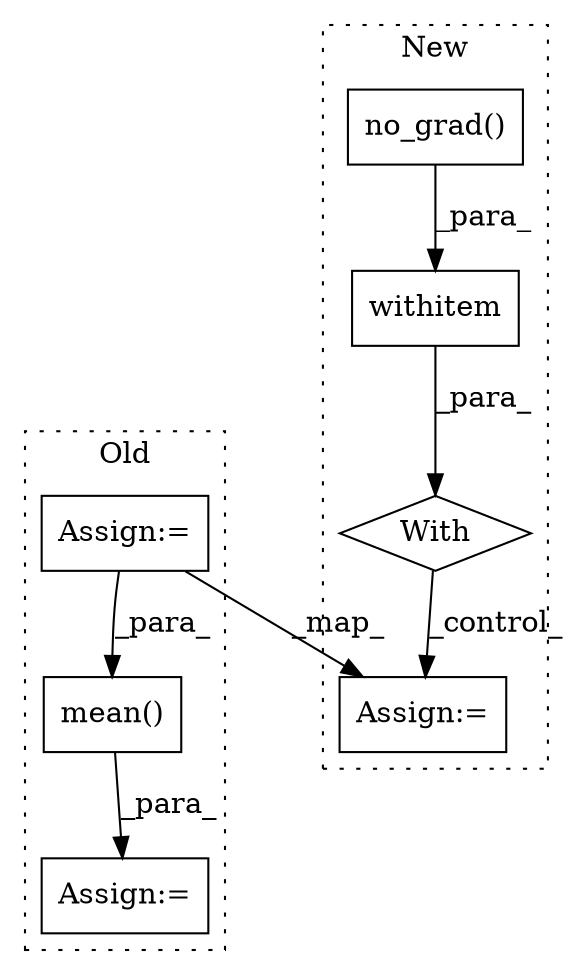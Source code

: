 digraph G {
subgraph cluster0 {
1 [label="mean()" a="75" s="888,917" l="11,1" shape="box"];
5 [label="Assign:=" a="68" s="847" l="3" shape="box"];
6 [label="Assign:=" a="68" s="696" l="3" shape="box"];
label = "Old";
style="dotted";
}
subgraph cluster1 {
2 [label="withitem" a="49" s="639" l="5" shape="box"];
3 [label="With" a="39" s="634,644" l="5,28" shape="diamond"];
4 [label="no_grad()" a="75" s="639" l="15" shape="box"];
7 [label="Assign:=" a="68" s="925" l="3" shape="box"];
label = "New";
style="dotted";
}
1 -> 5 [label="_para_"];
2 -> 3 [label="_para_"];
3 -> 7 [label="_control_"];
4 -> 2 [label="_para_"];
6 -> 7 [label="_map_"];
6 -> 1 [label="_para_"];
}